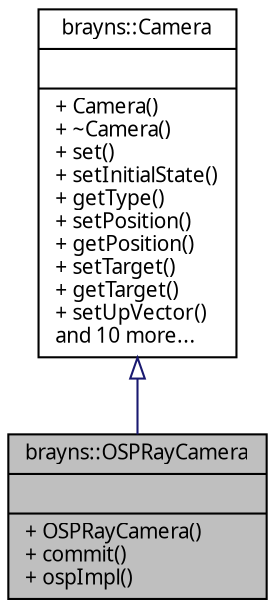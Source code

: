 digraph "brayns::OSPRayCamera"
{
  edge [fontname="Sans",fontsize="10",labelfontname="Sans",labelfontsize="10"];
  node [fontname="Sans",fontsize="10",shape=record];
  Node1 [label="{brayns::OSPRayCamera\n||+ OSPRayCamera()\l+ commit()\l+ ospImpl()\l}",height=0.2,width=0.4,color="black", fillcolor="grey75", style="filled" fontcolor="black"];
  Node2 -> Node1 [dir="back",color="midnightblue",fontsize="10",style="solid",arrowtail="onormal",fontname="Sans"];
  Node2 [label="{brayns::Camera\n||+ Camera()\l+ ~Camera()\l+ set()\l+ setInitialState()\l+ getType()\l+ setPosition()\l+ getPosition()\l+ setTarget()\l+ getTarget()\l+ setUpVector()\land 10 more...\l}",height=0.2,width=0.4,color="black", fillcolor="white", style="filled",URL="$classbrayns_1_1_camera.html",tooltip="Camera object. "];
}
